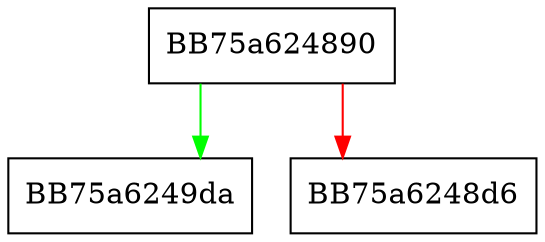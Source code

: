 digraph opclog___index {
  node [shape="box"];
  graph [splines=ortho];
  BB75a624890 -> BB75a6249da [color="green"];
  BB75a624890 -> BB75a6248d6 [color="red"];
}